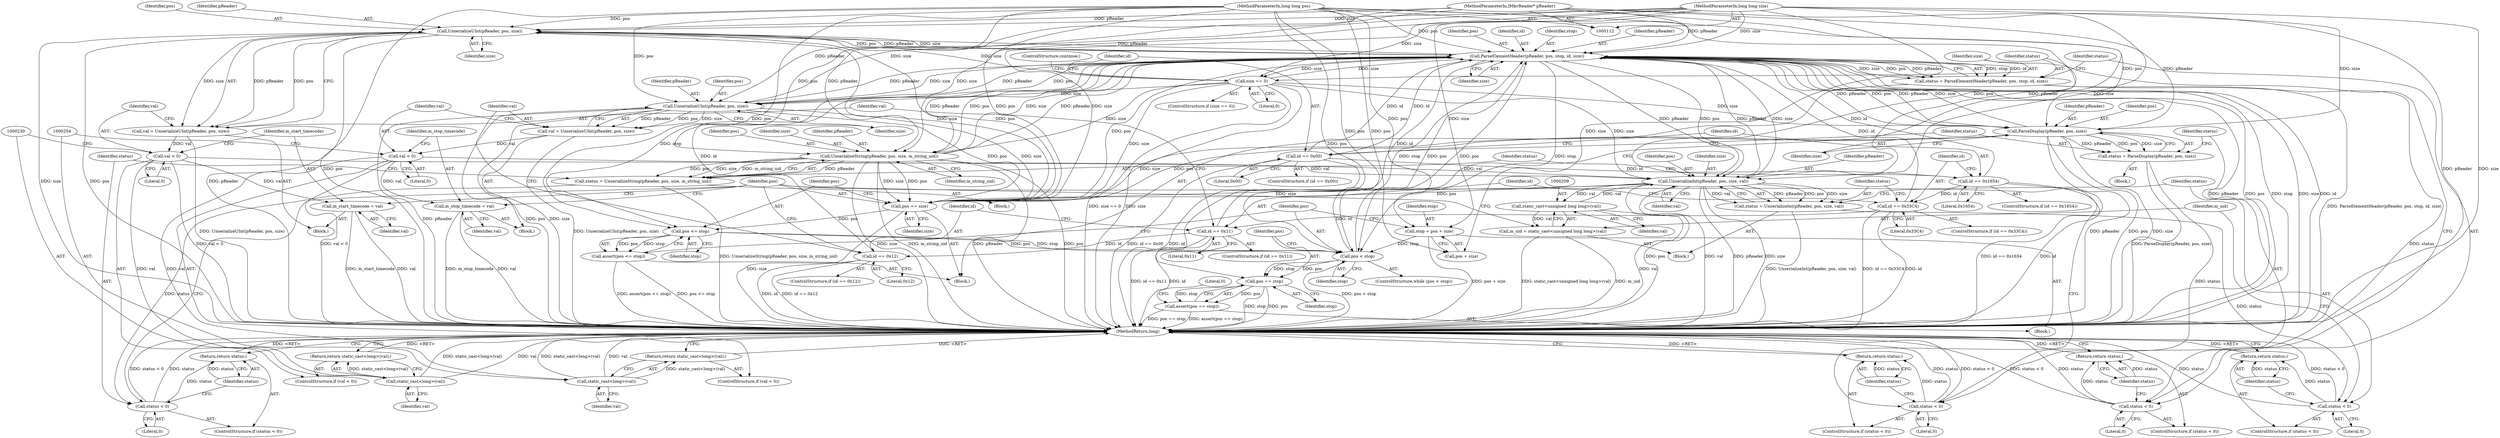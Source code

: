 digraph "1_Android_cc274e2abe8b2a6698a5c47d8aa4bb45f1f9538d_38@pointer" {
"1000220" [label="(Call,UnserializeUInt(pReader, pos, size))"];
"1000133" [label="(Call,ParseElementHeader(pReader, pos, stop, id, size))"];
"1000220" [label="(Call,UnserializeUInt(pReader, pos, size))"];
"1000113" [label="(MethodParameterIn,IMkvReader* pReader)"];
"1000114" [label="(MethodParameterIn,long long pos)"];
"1000146" [label="(Call,size == 0)"];
"1000115" [label="(MethodParameterIn,long long size)"];
"1000175" [label="(Call,UnserializeString(pReader, pos, size, m_string_uid))"];
"1000244" [label="(Call,UnserializeUInt(pReader, pos, size))"];
"1000195" [label="(Call,UnserializeInt(pReader, pos, size, val))"];
"1000208" [label="(Call,static_cast<unsigned long long>(val))"];
"1000249" [label="(Call,val < 0)"];
"1000242" [label="(Call,val = UnserializeUInt(pReader, pos, size))"];
"1000225" [label="(Call,val < 0)"];
"1000218" [label="(Call,val = UnserializeUInt(pReader, pos, size))"];
"1000157" [label="(Call,ParseDisplay(pReader, pos, size))"];
"1000124" [label="(Call,pos < stop)"];
"1000263" [label="(Call,pos <= stop)"];
"1000259" [label="(Call,pos += size)"];
"1000118" [label="(Call,stop = pos + size)"];
"1000151" [label="(Call,id == 0x00)"];
"1000169" [label="(Call,id == 0x1654)"];
"1000237" [label="(Call,id == 0x12)"];
"1000213" [label="(Call,id == 0x11)"];
"1000188" [label="(Call,id == 0x33C4)"];
"1000267" [label="(Call,pos == stop)"];
"1000266" [label="(Call,assert(pos == stop))"];
"1000131" [label="(Call,status = ParseElementHeader(pReader, pos, stop, id, size))"];
"1000140" [label="(Call,status < 0)"];
"1000143" [label="(Return,return status;)"];
"1000155" [label="(Call,status = ParseDisplay(pReader, pos, size))"];
"1000162" [label="(Call,status < 0)"];
"1000165" [label="(Return,return status;)"];
"1000262" [label="(Call,assert(pos <= stop))"];
"1000173" [label="(Call,status = UnserializeString(pReader, pos, size, m_string_uid))"];
"1000181" [label="(Call,status < 0)"];
"1000184" [label="(Return,return status;)"];
"1000193" [label="(Call,status = UnserializeInt(pReader, pos, size, val))"];
"1000201" [label="(Call,status < 0)"];
"1000204" [label="(Return,return status;)"];
"1000206" [label="(Call,m_uid = static_cast<unsigned long long>(val))"];
"1000229" [label="(Call,static_cast<long>(val))"];
"1000228" [label="(Return,return static_cast<long>(val);)"];
"1000232" [label="(Call,m_start_timecode = val)"];
"1000253" [label="(Call,static_cast<long>(val))"];
"1000252" [label="(Return,return static_cast<long>(val);)"];
"1000256" [label="(Call,m_stop_timecode = val)"];
"1000177" [label="(Identifier,pos)"];
"1000215" [label="(Literal,0x11)"];
"1000222" [label="(Identifier,pos)"];
"1000153" [label="(Literal,0x00)"];
"1000114" [label="(MethodParameterIn,long long pos)"];
"1000236" [label="(ControlStructure,if (id == 0x12))"];
"1000225" [label="(Call,val < 0)"];
"1000247" [label="(Identifier,size)"];
"1000116" [label="(Block,)"];
"1000216" [label="(Block,)"];
"1000171" [label="(Literal,0x1654)"];
"1000154" [label="(Block,)"];
"1000234" [label="(Identifier,val)"];
"1000131" [label="(Call,status = ParseElementHeader(pReader, pos, stop, id, size))"];
"1000240" [label="(Block,)"];
"1000172" [label="(Block,)"];
"1000265" [label="(Identifier,stop)"];
"1000268" [label="(Identifier,pos)"];
"1000250" [label="(Identifier,val)"];
"1000203" [label="(Literal,0)"];
"1000232" [label="(Call,m_start_timecode = val)"];
"1000193" [label="(Call,status = UnserializeInt(pReader, pos, size, val))"];
"1000145" [label="(ControlStructure,if (size == 0))"];
"1000255" [label="(Identifier,val)"];
"1000219" [label="(Identifier,val)"];
"1000180" [label="(ControlStructure,if (status < 0))"];
"1000266" [label="(Call,assert(pos == stop))"];
"1000269" [label="(Identifier,stop)"];
"1000228" [label="(Return,return static_cast<long>(val);)"];
"1000258" [label="(Identifier,val)"];
"1000147" [label="(Identifier,size)"];
"1000142" [label="(Literal,0)"];
"1000184" [label="(Return,return status;)"];
"1000118" [label="(Call,stop = pos + size)"];
"1000199" [label="(Identifier,val)"];
"1000113" [label="(MethodParameterIn,IMkvReader* pReader)"];
"1000135" [label="(Identifier,pos)"];
"1000229" [label="(Call,static_cast<long>(val))"];
"1000233" [label="(Identifier,m_start_timecode)"];
"1000272" [label="(MethodReturn,long)"];
"1000208" [label="(Call,static_cast<unsigned long long>(val))"];
"1000156" [label="(Identifier,status)"];
"1000262" [label="(Call,assert(pos <= stop))"];
"1000183" [label="(Literal,0)"];
"1000151" [label="(Call,id == 0x00)"];
"1000249" [label="(Call,val < 0)"];
"1000271" [label="(Literal,0)"];
"1000165" [label="(Return,return status;)"];
"1000166" [label="(Identifier,status)"];
"1000139" [label="(ControlStructure,if (status < 0))"];
"1000187" [label="(ControlStructure,if (id == 0x33C4))"];
"1000173" [label="(Call,status = UnserializeString(pReader, pos, size, m_string_uid))"];
"1000115" [label="(MethodParameterIn,long long size)"];
"1000158" [label="(Identifier,pReader)"];
"1000264" [label="(Identifier,pos)"];
"1000161" [label="(ControlStructure,if (status < 0))"];
"1000231" [label="(Identifier,val)"];
"1000182" [label="(Identifier,status)"];
"1000214" [label="(Identifier,id)"];
"1000194" [label="(Identifier,status)"];
"1000206" [label="(Call,m_uid = static_cast<unsigned long long>(val))"];
"1000205" [label="(Identifier,status)"];
"1000119" [label="(Identifier,stop)"];
"1000174" [label="(Identifier,status)"];
"1000175" [label="(Call,UnserializeString(pReader, pos, size, m_string_uid))"];
"1000196" [label="(Identifier,pReader)"];
"1000152" [label="(Identifier,id)"];
"1000202" [label="(Identifier,status)"];
"1000185" [label="(Identifier,status)"];
"1000221" [label="(Identifier,pReader)"];
"1000168" [label="(ControlStructure,if (id == 0x1654))"];
"1000220" [label="(Call,UnserializeUInt(pReader, pos, size))"];
"1000188" [label="(Call,id == 0x33C4)"];
"1000259" [label="(Call,pos += size)"];
"1000159" [label="(Identifier,pos)"];
"1000189" [label="(Identifier,id)"];
"1000162" [label="(Call,status < 0)"];
"1000267" [label="(Call,pos == stop)"];
"1000245" [label="(Identifier,pReader)"];
"1000237" [label="(Call,id == 0x12)"];
"1000146" [label="(Call,size == 0)"];
"1000150" [label="(ControlStructure,if (id == 0x00))"];
"1000226" [label="(Identifier,val)"];
"1000190" [label="(Literal,0x33C4)"];
"1000141" [label="(Identifier,status)"];
"1000169" [label="(Call,id == 0x1654)"];
"1000191" [label="(Block,)"];
"1000149" [label="(ControlStructure,continue;)"];
"1000207" [label="(Identifier,m_uid)"];
"1000210" [label="(Identifier,val)"];
"1000120" [label="(Call,pos + size)"];
"1000256" [label="(Call,m_stop_timecode = val)"];
"1000160" [label="(Identifier,size)"];
"1000218" [label="(Call,val = UnserializeUInt(pReader, pos, size))"];
"1000157" [label="(Call,ParseDisplay(pReader, pos, size))"];
"1000224" [label="(ControlStructure,if (val < 0))"];
"1000246" [label="(Identifier,pos)"];
"1000239" [label="(Literal,0x12)"];
"1000195" [label="(Call,UnserializeInt(pReader, pos, size, val))"];
"1000238" [label="(Identifier,id)"];
"1000181" [label="(Call,status < 0)"];
"1000138" [label="(Identifier,size)"];
"1000227" [label="(Literal,0)"];
"1000178" [label="(Identifier,size)"];
"1000253" [label="(Call,static_cast<long>(val))"];
"1000243" [label="(Identifier,val)"];
"1000155" [label="(Call,status = ParseDisplay(pReader, pos, size))"];
"1000133" [label="(Call,ParseElementHeader(pReader, pos, stop, id, size))"];
"1000204" [label="(Return,return status;)"];
"1000132" [label="(Identifier,status)"];
"1000176" [label="(Identifier,pReader)"];
"1000263" [label="(Call,pos <= stop)"];
"1000257" [label="(Identifier,m_stop_timecode)"];
"1000261" [label="(Identifier,size)"];
"1000148" [label="(Literal,0)"];
"1000163" [label="(Identifier,status)"];
"1000244" [label="(Call,UnserializeUInt(pReader, pos, size))"];
"1000213" [label="(Call,id == 0x11)"];
"1000140" [label="(Call,status < 0)"];
"1000137" [label="(Identifier,id)"];
"1000212" [label="(ControlStructure,if (id == 0x11))"];
"1000127" [label="(Block,)"];
"1000252" [label="(Return,return static_cast<long>(val);)"];
"1000144" [label="(Identifier,status)"];
"1000179" [label="(Identifier,m_string_uid)"];
"1000126" [label="(Identifier,stop)"];
"1000260" [label="(Identifier,pos)"];
"1000201" [label="(Call,status < 0)"];
"1000242" [label="(Call,val = UnserializeUInt(pReader, pos, size))"];
"1000223" [label="(Identifier,size)"];
"1000164" [label="(Literal,0)"];
"1000125" [label="(Identifier,pos)"];
"1000170" [label="(Identifier,id)"];
"1000123" [label="(ControlStructure,while (pos < stop))"];
"1000136" [label="(Identifier,stop)"];
"1000197" [label="(Identifier,pos)"];
"1000200" [label="(ControlStructure,if (status < 0))"];
"1000251" [label="(Literal,0)"];
"1000124" [label="(Call,pos < stop)"];
"1000198" [label="(Identifier,size)"];
"1000248" [label="(ControlStructure,if (val < 0))"];
"1000134" [label="(Identifier,pReader)"];
"1000143" [label="(Return,return status;)"];
"1000220" -> "1000218"  [label="AST: "];
"1000220" -> "1000223"  [label="CFG: "];
"1000221" -> "1000220"  [label="AST: "];
"1000222" -> "1000220"  [label="AST: "];
"1000223" -> "1000220"  [label="AST: "];
"1000218" -> "1000220"  [label="CFG: "];
"1000220" -> "1000272"  [label="DDG: pReader"];
"1000220" -> "1000272"  [label="DDG: size"];
"1000220" -> "1000272"  [label="DDG: pos"];
"1000220" -> "1000133"  [label="DDG: pReader"];
"1000220" -> "1000133"  [label="DDG: size"];
"1000220" -> "1000218"  [label="DDG: pReader"];
"1000220" -> "1000218"  [label="DDG: pos"];
"1000220" -> "1000218"  [label="DDG: size"];
"1000133" -> "1000220"  [label="DDG: pReader"];
"1000133" -> "1000220"  [label="DDG: pos"];
"1000113" -> "1000220"  [label="DDG: pReader"];
"1000114" -> "1000220"  [label="DDG: pos"];
"1000146" -> "1000220"  [label="DDG: size"];
"1000115" -> "1000220"  [label="DDG: size"];
"1000220" -> "1000259"  [label="DDG: size"];
"1000220" -> "1000259"  [label="DDG: pos"];
"1000133" -> "1000131"  [label="AST: "];
"1000133" -> "1000138"  [label="CFG: "];
"1000134" -> "1000133"  [label="AST: "];
"1000135" -> "1000133"  [label="AST: "];
"1000136" -> "1000133"  [label="AST: "];
"1000137" -> "1000133"  [label="AST: "];
"1000138" -> "1000133"  [label="AST: "];
"1000131" -> "1000133"  [label="CFG: "];
"1000133" -> "1000272"  [label="DDG: pReader"];
"1000133" -> "1000272"  [label="DDG: pos"];
"1000133" -> "1000272"  [label="DDG: stop"];
"1000133" -> "1000272"  [label="DDG: size"];
"1000133" -> "1000272"  [label="DDG: id"];
"1000133" -> "1000124"  [label="DDG: pos"];
"1000133" -> "1000124"  [label="DDG: stop"];
"1000133" -> "1000131"  [label="DDG: stop"];
"1000133" -> "1000131"  [label="DDG: id"];
"1000133" -> "1000131"  [label="DDG: size"];
"1000133" -> "1000131"  [label="DDG: pos"];
"1000133" -> "1000131"  [label="DDG: pReader"];
"1000175" -> "1000133"  [label="DDG: pReader"];
"1000175" -> "1000133"  [label="DDG: size"];
"1000244" -> "1000133"  [label="DDG: pReader"];
"1000244" -> "1000133"  [label="DDG: size"];
"1000195" -> "1000133"  [label="DDG: pReader"];
"1000195" -> "1000133"  [label="DDG: size"];
"1000157" -> "1000133"  [label="DDG: pReader"];
"1000157" -> "1000133"  [label="DDG: size"];
"1000113" -> "1000133"  [label="DDG: pReader"];
"1000124" -> "1000133"  [label="DDG: pos"];
"1000124" -> "1000133"  [label="DDG: stop"];
"1000114" -> "1000133"  [label="DDG: pos"];
"1000151" -> "1000133"  [label="DDG: id"];
"1000169" -> "1000133"  [label="DDG: id"];
"1000237" -> "1000133"  [label="DDG: id"];
"1000213" -> "1000133"  [label="DDG: id"];
"1000188" -> "1000133"  [label="DDG: id"];
"1000146" -> "1000133"  [label="DDG: size"];
"1000115" -> "1000133"  [label="DDG: size"];
"1000133" -> "1000146"  [label="DDG: size"];
"1000133" -> "1000151"  [label="DDG: id"];
"1000133" -> "1000157"  [label="DDG: pReader"];
"1000133" -> "1000157"  [label="DDG: pos"];
"1000133" -> "1000175"  [label="DDG: pReader"];
"1000133" -> "1000175"  [label="DDG: pos"];
"1000133" -> "1000195"  [label="DDG: pReader"];
"1000133" -> "1000195"  [label="DDG: pos"];
"1000133" -> "1000244"  [label="DDG: pReader"];
"1000133" -> "1000244"  [label="DDG: pos"];
"1000133" -> "1000259"  [label="DDG: pos"];
"1000133" -> "1000263"  [label="DDG: stop"];
"1000113" -> "1000112"  [label="AST: "];
"1000113" -> "1000272"  [label="DDG: pReader"];
"1000113" -> "1000157"  [label="DDG: pReader"];
"1000113" -> "1000175"  [label="DDG: pReader"];
"1000113" -> "1000195"  [label="DDG: pReader"];
"1000113" -> "1000244"  [label="DDG: pReader"];
"1000114" -> "1000112"  [label="AST: "];
"1000114" -> "1000272"  [label="DDG: pos"];
"1000114" -> "1000118"  [label="DDG: pos"];
"1000114" -> "1000120"  [label="DDG: pos"];
"1000114" -> "1000124"  [label="DDG: pos"];
"1000114" -> "1000157"  [label="DDG: pos"];
"1000114" -> "1000175"  [label="DDG: pos"];
"1000114" -> "1000195"  [label="DDG: pos"];
"1000114" -> "1000244"  [label="DDG: pos"];
"1000114" -> "1000259"  [label="DDG: pos"];
"1000114" -> "1000263"  [label="DDG: pos"];
"1000114" -> "1000267"  [label="DDG: pos"];
"1000146" -> "1000145"  [label="AST: "];
"1000146" -> "1000148"  [label="CFG: "];
"1000147" -> "1000146"  [label="AST: "];
"1000148" -> "1000146"  [label="AST: "];
"1000149" -> "1000146"  [label="CFG: "];
"1000152" -> "1000146"  [label="CFG: "];
"1000146" -> "1000272"  [label="DDG: size"];
"1000146" -> "1000272"  [label="DDG: size == 0"];
"1000115" -> "1000146"  [label="DDG: size"];
"1000146" -> "1000157"  [label="DDG: size"];
"1000146" -> "1000175"  [label="DDG: size"];
"1000146" -> "1000195"  [label="DDG: size"];
"1000146" -> "1000244"  [label="DDG: size"];
"1000146" -> "1000259"  [label="DDG: size"];
"1000115" -> "1000112"  [label="AST: "];
"1000115" -> "1000272"  [label="DDG: size"];
"1000115" -> "1000118"  [label="DDG: size"];
"1000115" -> "1000120"  [label="DDG: size"];
"1000115" -> "1000157"  [label="DDG: size"];
"1000115" -> "1000175"  [label="DDG: size"];
"1000115" -> "1000195"  [label="DDG: size"];
"1000115" -> "1000244"  [label="DDG: size"];
"1000115" -> "1000259"  [label="DDG: size"];
"1000175" -> "1000173"  [label="AST: "];
"1000175" -> "1000179"  [label="CFG: "];
"1000176" -> "1000175"  [label="AST: "];
"1000177" -> "1000175"  [label="AST: "];
"1000178" -> "1000175"  [label="AST: "];
"1000179" -> "1000175"  [label="AST: "];
"1000173" -> "1000175"  [label="CFG: "];
"1000175" -> "1000272"  [label="DDG: size"];
"1000175" -> "1000272"  [label="DDG: m_string_uid"];
"1000175" -> "1000272"  [label="DDG: pReader"];
"1000175" -> "1000272"  [label="DDG: pos"];
"1000175" -> "1000173"  [label="DDG: pReader"];
"1000175" -> "1000173"  [label="DDG: pos"];
"1000175" -> "1000173"  [label="DDG: size"];
"1000175" -> "1000173"  [label="DDG: m_string_uid"];
"1000175" -> "1000259"  [label="DDG: size"];
"1000175" -> "1000259"  [label="DDG: pos"];
"1000244" -> "1000242"  [label="AST: "];
"1000244" -> "1000247"  [label="CFG: "];
"1000245" -> "1000244"  [label="AST: "];
"1000246" -> "1000244"  [label="AST: "];
"1000247" -> "1000244"  [label="AST: "];
"1000242" -> "1000244"  [label="CFG: "];
"1000244" -> "1000272"  [label="DDG: pReader"];
"1000244" -> "1000272"  [label="DDG: pos"];
"1000244" -> "1000272"  [label="DDG: size"];
"1000244" -> "1000242"  [label="DDG: pReader"];
"1000244" -> "1000242"  [label="DDG: pos"];
"1000244" -> "1000242"  [label="DDG: size"];
"1000244" -> "1000259"  [label="DDG: size"];
"1000244" -> "1000259"  [label="DDG: pos"];
"1000195" -> "1000193"  [label="AST: "];
"1000195" -> "1000199"  [label="CFG: "];
"1000196" -> "1000195"  [label="AST: "];
"1000197" -> "1000195"  [label="AST: "];
"1000198" -> "1000195"  [label="AST: "];
"1000199" -> "1000195"  [label="AST: "];
"1000193" -> "1000195"  [label="CFG: "];
"1000195" -> "1000272"  [label="DDG: pos"];
"1000195" -> "1000272"  [label="DDG: val"];
"1000195" -> "1000272"  [label="DDG: pReader"];
"1000195" -> "1000272"  [label="DDG: size"];
"1000195" -> "1000193"  [label="DDG: pReader"];
"1000195" -> "1000193"  [label="DDG: pos"];
"1000195" -> "1000193"  [label="DDG: size"];
"1000195" -> "1000193"  [label="DDG: val"];
"1000208" -> "1000195"  [label="DDG: val"];
"1000249" -> "1000195"  [label="DDG: val"];
"1000225" -> "1000195"  [label="DDG: val"];
"1000195" -> "1000208"  [label="DDG: val"];
"1000195" -> "1000259"  [label="DDG: size"];
"1000195" -> "1000259"  [label="DDG: pos"];
"1000208" -> "1000206"  [label="AST: "];
"1000208" -> "1000210"  [label="CFG: "];
"1000209" -> "1000208"  [label="AST: "];
"1000210" -> "1000208"  [label="AST: "];
"1000206" -> "1000208"  [label="CFG: "];
"1000208" -> "1000272"  [label="DDG: val"];
"1000208" -> "1000206"  [label="DDG: val"];
"1000249" -> "1000248"  [label="AST: "];
"1000249" -> "1000251"  [label="CFG: "];
"1000250" -> "1000249"  [label="AST: "];
"1000251" -> "1000249"  [label="AST: "];
"1000254" -> "1000249"  [label="CFG: "];
"1000257" -> "1000249"  [label="CFG: "];
"1000249" -> "1000272"  [label="DDG: val < 0"];
"1000242" -> "1000249"  [label="DDG: val"];
"1000249" -> "1000253"  [label="DDG: val"];
"1000249" -> "1000256"  [label="DDG: val"];
"1000242" -> "1000240"  [label="AST: "];
"1000243" -> "1000242"  [label="AST: "];
"1000250" -> "1000242"  [label="CFG: "];
"1000242" -> "1000272"  [label="DDG: UnserializeUInt(pReader, pos, size)"];
"1000225" -> "1000224"  [label="AST: "];
"1000225" -> "1000227"  [label="CFG: "];
"1000226" -> "1000225"  [label="AST: "];
"1000227" -> "1000225"  [label="AST: "];
"1000230" -> "1000225"  [label="CFG: "];
"1000233" -> "1000225"  [label="CFG: "];
"1000225" -> "1000272"  [label="DDG: val < 0"];
"1000218" -> "1000225"  [label="DDG: val"];
"1000225" -> "1000229"  [label="DDG: val"];
"1000225" -> "1000232"  [label="DDG: val"];
"1000218" -> "1000216"  [label="AST: "];
"1000219" -> "1000218"  [label="AST: "];
"1000226" -> "1000218"  [label="CFG: "];
"1000218" -> "1000272"  [label="DDG: UnserializeUInt(pReader, pos, size)"];
"1000157" -> "1000155"  [label="AST: "];
"1000157" -> "1000160"  [label="CFG: "];
"1000158" -> "1000157"  [label="AST: "];
"1000159" -> "1000157"  [label="AST: "];
"1000160" -> "1000157"  [label="AST: "];
"1000155" -> "1000157"  [label="CFG: "];
"1000157" -> "1000272"  [label="DDG: pos"];
"1000157" -> "1000272"  [label="DDG: size"];
"1000157" -> "1000272"  [label="DDG: pReader"];
"1000157" -> "1000155"  [label="DDG: pReader"];
"1000157" -> "1000155"  [label="DDG: pos"];
"1000157" -> "1000155"  [label="DDG: size"];
"1000157" -> "1000259"  [label="DDG: size"];
"1000157" -> "1000259"  [label="DDG: pos"];
"1000124" -> "1000123"  [label="AST: "];
"1000124" -> "1000126"  [label="CFG: "];
"1000125" -> "1000124"  [label="AST: "];
"1000126" -> "1000124"  [label="AST: "];
"1000132" -> "1000124"  [label="CFG: "];
"1000268" -> "1000124"  [label="CFG: "];
"1000124" -> "1000272"  [label="DDG: pos < stop"];
"1000263" -> "1000124"  [label="DDG: pos"];
"1000263" -> "1000124"  [label="DDG: stop"];
"1000118" -> "1000124"  [label="DDG: stop"];
"1000124" -> "1000267"  [label="DDG: pos"];
"1000124" -> "1000267"  [label="DDG: stop"];
"1000263" -> "1000262"  [label="AST: "];
"1000263" -> "1000265"  [label="CFG: "];
"1000264" -> "1000263"  [label="AST: "];
"1000265" -> "1000263"  [label="AST: "];
"1000262" -> "1000263"  [label="CFG: "];
"1000263" -> "1000262"  [label="DDG: pos"];
"1000263" -> "1000262"  [label="DDG: stop"];
"1000259" -> "1000263"  [label="DDG: pos"];
"1000259" -> "1000127"  [label="AST: "];
"1000259" -> "1000261"  [label="CFG: "];
"1000260" -> "1000259"  [label="AST: "];
"1000261" -> "1000259"  [label="AST: "];
"1000264" -> "1000259"  [label="CFG: "];
"1000259" -> "1000272"  [label="DDG: size"];
"1000118" -> "1000116"  [label="AST: "];
"1000118" -> "1000120"  [label="CFG: "];
"1000119" -> "1000118"  [label="AST: "];
"1000120" -> "1000118"  [label="AST: "];
"1000125" -> "1000118"  [label="CFG: "];
"1000118" -> "1000272"  [label="DDG: pos + size"];
"1000151" -> "1000150"  [label="AST: "];
"1000151" -> "1000153"  [label="CFG: "];
"1000152" -> "1000151"  [label="AST: "];
"1000153" -> "1000151"  [label="AST: "];
"1000156" -> "1000151"  [label="CFG: "];
"1000170" -> "1000151"  [label="CFG: "];
"1000151" -> "1000272"  [label="DDG: id == 0x00"];
"1000151" -> "1000272"  [label="DDG: id"];
"1000151" -> "1000169"  [label="DDG: id"];
"1000169" -> "1000168"  [label="AST: "];
"1000169" -> "1000171"  [label="CFG: "];
"1000170" -> "1000169"  [label="AST: "];
"1000171" -> "1000169"  [label="AST: "];
"1000174" -> "1000169"  [label="CFG: "];
"1000189" -> "1000169"  [label="CFG: "];
"1000169" -> "1000272"  [label="DDG: id == 0x1654"];
"1000169" -> "1000272"  [label="DDG: id"];
"1000169" -> "1000188"  [label="DDG: id"];
"1000237" -> "1000236"  [label="AST: "];
"1000237" -> "1000239"  [label="CFG: "];
"1000238" -> "1000237"  [label="AST: "];
"1000239" -> "1000237"  [label="AST: "];
"1000243" -> "1000237"  [label="CFG: "];
"1000260" -> "1000237"  [label="CFG: "];
"1000237" -> "1000272"  [label="DDG: id == 0x12"];
"1000237" -> "1000272"  [label="DDG: id"];
"1000213" -> "1000237"  [label="DDG: id"];
"1000213" -> "1000212"  [label="AST: "];
"1000213" -> "1000215"  [label="CFG: "];
"1000214" -> "1000213"  [label="AST: "];
"1000215" -> "1000213"  [label="AST: "];
"1000219" -> "1000213"  [label="CFG: "];
"1000238" -> "1000213"  [label="CFG: "];
"1000213" -> "1000272"  [label="DDG: id"];
"1000213" -> "1000272"  [label="DDG: id == 0x11"];
"1000188" -> "1000213"  [label="DDG: id"];
"1000188" -> "1000187"  [label="AST: "];
"1000188" -> "1000190"  [label="CFG: "];
"1000189" -> "1000188"  [label="AST: "];
"1000190" -> "1000188"  [label="AST: "];
"1000194" -> "1000188"  [label="CFG: "];
"1000214" -> "1000188"  [label="CFG: "];
"1000188" -> "1000272"  [label="DDG: id == 0x33C4"];
"1000188" -> "1000272"  [label="DDG: id"];
"1000267" -> "1000266"  [label="AST: "];
"1000267" -> "1000269"  [label="CFG: "];
"1000268" -> "1000267"  [label="AST: "];
"1000269" -> "1000267"  [label="AST: "];
"1000266" -> "1000267"  [label="CFG: "];
"1000267" -> "1000272"  [label="DDG: stop"];
"1000267" -> "1000272"  [label="DDG: pos"];
"1000267" -> "1000266"  [label="DDG: pos"];
"1000267" -> "1000266"  [label="DDG: stop"];
"1000266" -> "1000116"  [label="AST: "];
"1000271" -> "1000266"  [label="CFG: "];
"1000266" -> "1000272"  [label="DDG: pos == stop"];
"1000266" -> "1000272"  [label="DDG: assert(pos == stop)"];
"1000131" -> "1000127"  [label="AST: "];
"1000132" -> "1000131"  [label="AST: "];
"1000141" -> "1000131"  [label="CFG: "];
"1000131" -> "1000272"  [label="DDG: ParseElementHeader(pReader, pos, stop, id, size)"];
"1000131" -> "1000140"  [label="DDG: status"];
"1000140" -> "1000139"  [label="AST: "];
"1000140" -> "1000142"  [label="CFG: "];
"1000141" -> "1000140"  [label="AST: "];
"1000142" -> "1000140"  [label="AST: "];
"1000144" -> "1000140"  [label="CFG: "];
"1000147" -> "1000140"  [label="CFG: "];
"1000140" -> "1000272"  [label="DDG: status"];
"1000140" -> "1000272"  [label="DDG: status < 0"];
"1000140" -> "1000143"  [label="DDG: status"];
"1000143" -> "1000139"  [label="AST: "];
"1000143" -> "1000144"  [label="CFG: "];
"1000144" -> "1000143"  [label="AST: "];
"1000272" -> "1000143"  [label="CFG: "];
"1000143" -> "1000272"  [label="DDG: <RET>"];
"1000144" -> "1000143"  [label="DDG: status"];
"1000155" -> "1000154"  [label="AST: "];
"1000156" -> "1000155"  [label="AST: "];
"1000163" -> "1000155"  [label="CFG: "];
"1000155" -> "1000272"  [label="DDG: ParseDisplay(pReader, pos, size)"];
"1000155" -> "1000162"  [label="DDG: status"];
"1000162" -> "1000161"  [label="AST: "];
"1000162" -> "1000164"  [label="CFG: "];
"1000163" -> "1000162"  [label="AST: "];
"1000164" -> "1000162"  [label="AST: "];
"1000166" -> "1000162"  [label="CFG: "];
"1000260" -> "1000162"  [label="CFG: "];
"1000162" -> "1000272"  [label="DDG: status"];
"1000162" -> "1000272"  [label="DDG: status < 0"];
"1000162" -> "1000165"  [label="DDG: status"];
"1000165" -> "1000161"  [label="AST: "];
"1000165" -> "1000166"  [label="CFG: "];
"1000166" -> "1000165"  [label="AST: "];
"1000272" -> "1000165"  [label="CFG: "];
"1000165" -> "1000272"  [label="DDG: <RET>"];
"1000166" -> "1000165"  [label="DDG: status"];
"1000262" -> "1000127"  [label="AST: "];
"1000125" -> "1000262"  [label="CFG: "];
"1000262" -> "1000272"  [label="DDG: assert(pos <= stop)"];
"1000262" -> "1000272"  [label="DDG: pos <= stop"];
"1000173" -> "1000172"  [label="AST: "];
"1000174" -> "1000173"  [label="AST: "];
"1000182" -> "1000173"  [label="CFG: "];
"1000173" -> "1000272"  [label="DDG: UnserializeString(pReader, pos, size, m_string_uid)"];
"1000173" -> "1000181"  [label="DDG: status"];
"1000181" -> "1000180"  [label="AST: "];
"1000181" -> "1000183"  [label="CFG: "];
"1000182" -> "1000181"  [label="AST: "];
"1000183" -> "1000181"  [label="AST: "];
"1000185" -> "1000181"  [label="CFG: "];
"1000260" -> "1000181"  [label="CFG: "];
"1000181" -> "1000272"  [label="DDG: status < 0"];
"1000181" -> "1000272"  [label="DDG: status"];
"1000181" -> "1000184"  [label="DDG: status"];
"1000184" -> "1000180"  [label="AST: "];
"1000184" -> "1000185"  [label="CFG: "];
"1000185" -> "1000184"  [label="AST: "];
"1000272" -> "1000184"  [label="CFG: "];
"1000184" -> "1000272"  [label="DDG: <RET>"];
"1000185" -> "1000184"  [label="DDG: status"];
"1000193" -> "1000191"  [label="AST: "];
"1000194" -> "1000193"  [label="AST: "];
"1000202" -> "1000193"  [label="CFG: "];
"1000193" -> "1000272"  [label="DDG: UnserializeInt(pReader, pos, size, val)"];
"1000193" -> "1000201"  [label="DDG: status"];
"1000201" -> "1000200"  [label="AST: "];
"1000201" -> "1000203"  [label="CFG: "];
"1000202" -> "1000201"  [label="AST: "];
"1000203" -> "1000201"  [label="AST: "];
"1000205" -> "1000201"  [label="CFG: "];
"1000207" -> "1000201"  [label="CFG: "];
"1000201" -> "1000272"  [label="DDG: status < 0"];
"1000201" -> "1000272"  [label="DDG: status"];
"1000201" -> "1000204"  [label="DDG: status"];
"1000204" -> "1000200"  [label="AST: "];
"1000204" -> "1000205"  [label="CFG: "];
"1000205" -> "1000204"  [label="AST: "];
"1000272" -> "1000204"  [label="CFG: "];
"1000204" -> "1000272"  [label="DDG: <RET>"];
"1000205" -> "1000204"  [label="DDG: status"];
"1000206" -> "1000191"  [label="AST: "];
"1000207" -> "1000206"  [label="AST: "];
"1000260" -> "1000206"  [label="CFG: "];
"1000206" -> "1000272"  [label="DDG: static_cast<unsigned long long>(val)"];
"1000206" -> "1000272"  [label="DDG: m_uid"];
"1000229" -> "1000228"  [label="AST: "];
"1000229" -> "1000231"  [label="CFG: "];
"1000230" -> "1000229"  [label="AST: "];
"1000231" -> "1000229"  [label="AST: "];
"1000228" -> "1000229"  [label="CFG: "];
"1000229" -> "1000272"  [label="DDG: static_cast<long>(val)"];
"1000229" -> "1000272"  [label="DDG: val"];
"1000229" -> "1000228"  [label="DDG: static_cast<long>(val)"];
"1000228" -> "1000224"  [label="AST: "];
"1000272" -> "1000228"  [label="CFG: "];
"1000228" -> "1000272"  [label="DDG: <RET>"];
"1000232" -> "1000216"  [label="AST: "];
"1000232" -> "1000234"  [label="CFG: "];
"1000233" -> "1000232"  [label="AST: "];
"1000234" -> "1000232"  [label="AST: "];
"1000260" -> "1000232"  [label="CFG: "];
"1000232" -> "1000272"  [label="DDG: m_start_timecode"];
"1000232" -> "1000272"  [label="DDG: val"];
"1000253" -> "1000252"  [label="AST: "];
"1000253" -> "1000255"  [label="CFG: "];
"1000254" -> "1000253"  [label="AST: "];
"1000255" -> "1000253"  [label="AST: "];
"1000252" -> "1000253"  [label="CFG: "];
"1000253" -> "1000272"  [label="DDG: static_cast<long>(val)"];
"1000253" -> "1000272"  [label="DDG: val"];
"1000253" -> "1000252"  [label="DDG: static_cast<long>(val)"];
"1000252" -> "1000248"  [label="AST: "];
"1000272" -> "1000252"  [label="CFG: "];
"1000252" -> "1000272"  [label="DDG: <RET>"];
"1000256" -> "1000240"  [label="AST: "];
"1000256" -> "1000258"  [label="CFG: "];
"1000257" -> "1000256"  [label="AST: "];
"1000258" -> "1000256"  [label="AST: "];
"1000260" -> "1000256"  [label="CFG: "];
"1000256" -> "1000272"  [label="DDG: val"];
"1000256" -> "1000272"  [label="DDG: m_stop_timecode"];
}
